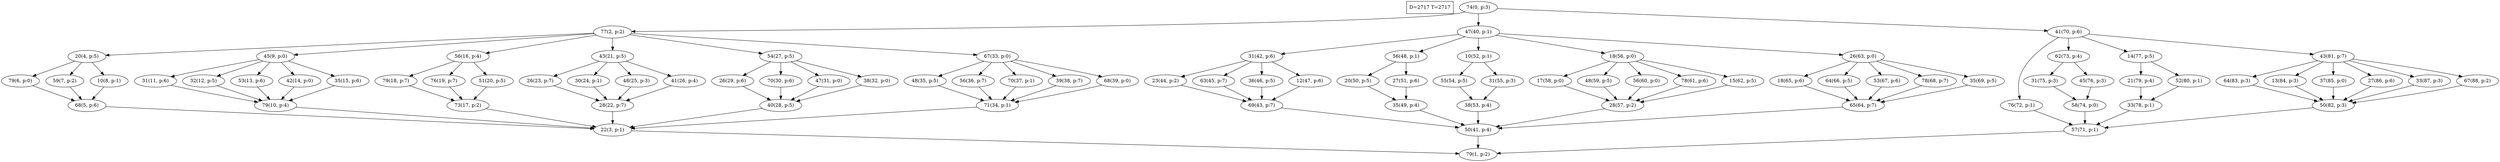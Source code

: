 digraph Task {
i [shape=box, label="D=2717 T=2717"]; 
0 [label="74(0, p:3)"];
1 [label="79(1, p:2)"];
2 [label="77(2, p:2)"];
3 [label="22(3, p:1)"];
4 [label="20(4, p:5)"];
5 [label="68(5, p:6)"];
6 [label="79(6, p:0)"];
7 [label="59(7, p:2)"];
8 [label="10(8, p:1)"];
9 [label="45(9, p:0)"];
10 [label="79(10, p:4)"];
11 [label="31(11, p:6)"];
12 [label="32(12, p:5)"];
13 [label="53(13, p:6)"];
14 [label="42(14, p:0)"];
15 [label="35(15, p:6)"];
16 [label="56(16, p:4)"];
17 [label="73(17, p:2)"];
18 [label="79(18, p:7)"];
19 [label="76(19, p:7)"];
20 [label="51(20, p:5)"];
21 [label="43(21, p:5)"];
22 [label="28(22, p:7)"];
23 [label="26(23, p:7)"];
24 [label="30(24, p:1)"];
25 [label="48(25, p:3)"];
26 [label="41(26, p:4)"];
27 [label="54(27, p:5)"];
28 [label="40(28, p:5)"];
29 [label="26(29, p:6)"];
30 [label="70(30, p:6)"];
31 [label="47(31, p:0)"];
32 [label="38(32, p:0)"];
33 [label="67(33, p:0)"];
34 [label="71(34, p:1)"];
35 [label="48(35, p:5)"];
36 [label="56(36, p:7)"];
37 [label="70(37, p:1)"];
38 [label="39(38, p:7)"];
39 [label="68(39, p:0)"];
40 [label="47(40, p:1)"];
41 [label="50(41, p:4)"];
42 [label="31(42, p:6)"];
43 [label="69(43, p:7)"];
44 [label="23(44, p:2)"];
45 [label="63(45, p:7)"];
46 [label="36(46, p:5)"];
47 [label="12(47, p:6)"];
48 [label="56(48, p:1)"];
49 [label="35(49, p:4)"];
50 [label="20(50, p:5)"];
51 [label="27(51, p:6)"];
52 [label="10(52, p:1)"];
53 [label="38(53, p:4)"];
54 [label="55(54, p:5)"];
55 [label="31(55, p:3)"];
56 [label="18(56, p:0)"];
57 [label="28(57, p:2)"];
58 [label="17(58, p:0)"];
59 [label="48(59, p:5)"];
60 [label="56(60, p:0)"];
61 [label="78(61, p:6)"];
62 [label="15(62, p:5)"];
63 [label="26(63, p:0)"];
64 [label="65(64, p:7)"];
65 [label="18(65, p:6)"];
66 [label="64(66, p:5)"];
67 [label="53(67, p:6)"];
68 [label="78(68, p:7)"];
69 [label="35(69, p:5)"];
70 [label="41(70, p:6)"];
71 [label="57(71, p:1)"];
72 [label="76(72, p:1)"];
73 [label="62(73, p:4)"];
74 [label="58(74, p:0)"];
75 [label="31(75, p:3)"];
76 [label="45(76, p:3)"];
77 [label="14(77, p:5)"];
78 [label="33(78, p:1)"];
79 [label="21(79, p:4)"];
80 [label="52(80, p:1)"];
81 [label="43(81, p:7)"];
82 [label="50(82, p:3)"];
83 [label="64(83, p:3)"];
84 [label="13(84, p:3)"];
85 [label="37(85, p:0)"];
86 [label="27(86, p:6)"];
87 [label="33(87, p:3)"];
88 [label="67(88, p:2)"];
0 -> 2;
0 -> 40;
0 -> 70;
2 -> 4;
2 -> 9;
2 -> 16;
2 -> 21;
2 -> 27;
2 -> 33;
3 -> 1;
4 -> 6;
4 -> 7;
4 -> 8;
5 -> 3;
6 -> 5;
7 -> 5;
8 -> 5;
9 -> 11;
9 -> 12;
9 -> 13;
9 -> 14;
9 -> 15;
10 -> 3;
11 -> 10;
12 -> 10;
13 -> 10;
14 -> 10;
15 -> 10;
16 -> 18;
16 -> 19;
16 -> 20;
17 -> 3;
18 -> 17;
19 -> 17;
20 -> 17;
21 -> 23;
21 -> 24;
21 -> 25;
21 -> 26;
22 -> 3;
23 -> 22;
24 -> 22;
25 -> 22;
26 -> 22;
27 -> 29;
27 -> 30;
27 -> 31;
27 -> 32;
28 -> 3;
29 -> 28;
30 -> 28;
31 -> 28;
32 -> 28;
33 -> 35;
33 -> 36;
33 -> 37;
33 -> 38;
33 -> 39;
34 -> 3;
35 -> 34;
36 -> 34;
37 -> 34;
38 -> 34;
39 -> 34;
40 -> 42;
40 -> 48;
40 -> 52;
40 -> 56;
40 -> 63;
41 -> 1;
42 -> 44;
42 -> 45;
42 -> 46;
42 -> 47;
43 -> 41;
44 -> 43;
45 -> 43;
46 -> 43;
47 -> 43;
48 -> 50;
48 -> 51;
49 -> 41;
50 -> 49;
51 -> 49;
52 -> 54;
52 -> 55;
53 -> 41;
54 -> 53;
55 -> 53;
56 -> 58;
56 -> 59;
56 -> 60;
56 -> 61;
56 -> 62;
57 -> 41;
58 -> 57;
59 -> 57;
60 -> 57;
61 -> 57;
62 -> 57;
63 -> 65;
63 -> 66;
63 -> 67;
63 -> 68;
63 -> 69;
64 -> 41;
65 -> 64;
66 -> 64;
67 -> 64;
68 -> 64;
69 -> 64;
70 -> 72;
70 -> 73;
70 -> 77;
70 -> 81;
71 -> 1;
72 -> 71;
73 -> 75;
73 -> 76;
74 -> 71;
75 -> 74;
76 -> 74;
77 -> 79;
77 -> 80;
78 -> 71;
79 -> 78;
80 -> 78;
81 -> 83;
81 -> 84;
81 -> 85;
81 -> 86;
81 -> 87;
81 -> 88;
82 -> 71;
83 -> 82;
84 -> 82;
85 -> 82;
86 -> 82;
87 -> 82;
88 -> 82;
}